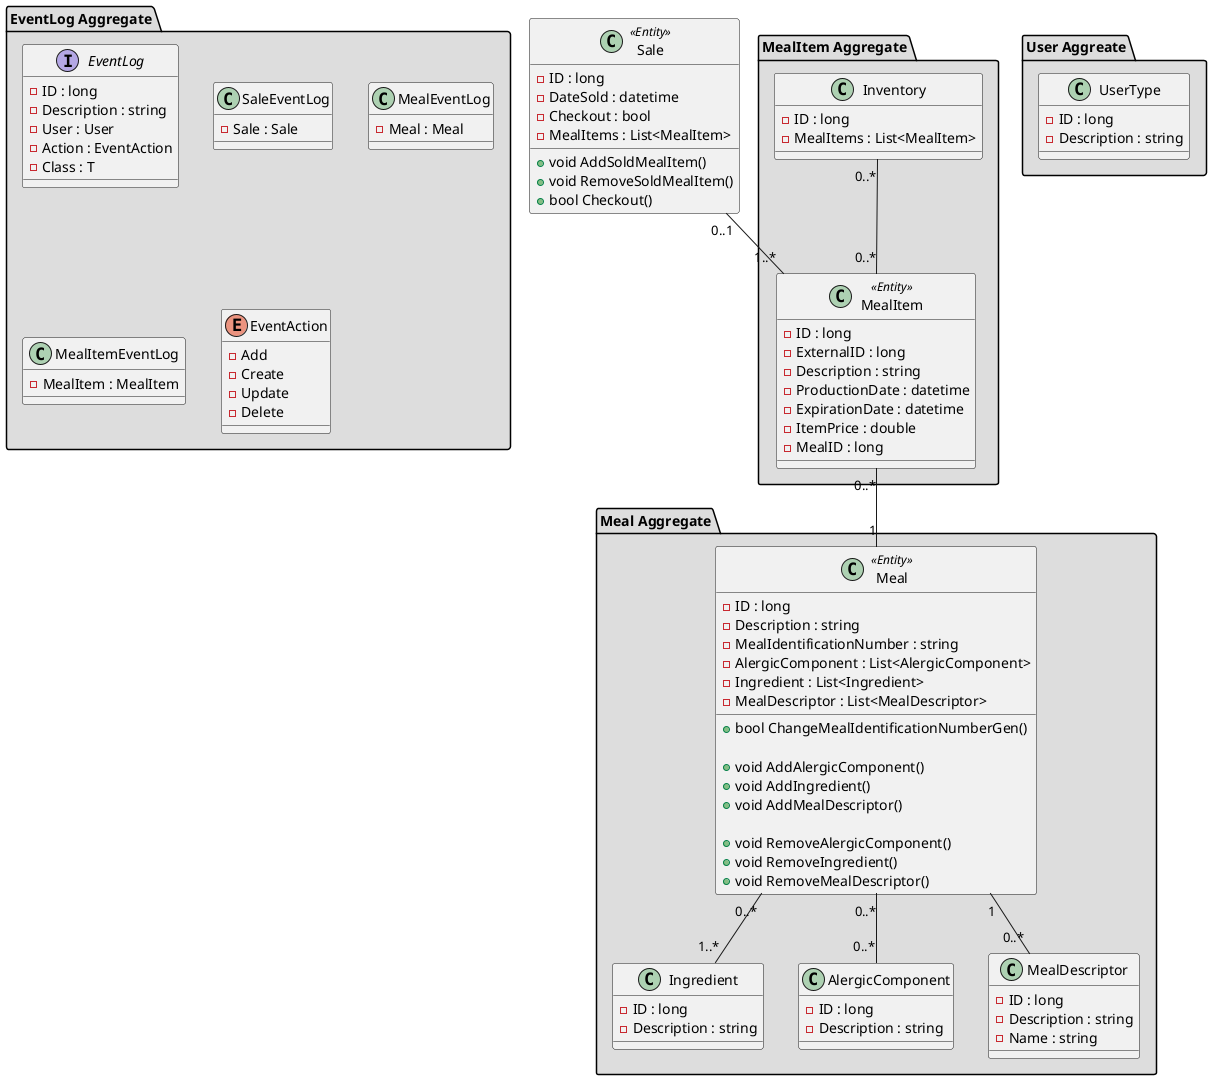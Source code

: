 @startuml DomainModelDiagram

package "Meal Aggregate" #DDDDDD {
    class Meal <<Entity>> {
        -ID : long
        -Description : string
        -MealIdentificationNumber : string
        -AlergicComponent : List<AlergicComponent>
        -Ingredient : List<Ingredient>
        -MealDescriptor : List<MealDescriptor>
        
        +bool ChangeMealIdentificationNumberGen()

        +void AddAlergicComponent()
        +void AddIngredient()
        +void AddMealDescriptor()

        +void RemoveAlergicComponent()
        +void RemoveIngredient()
        +void RemoveMealDescriptor()
    }

    class Ingredient {
        -ID : long
        -Description : string
    }

    class AlergicComponent {
        -ID : long
        -Description : string
    }

    class MealDescriptor {
        -ID : long
        -Description : string
        -Name : string
    }
}

package "MealItem Aggregate" #DDDDDD {
    class Inventory {
        -ID : long
        -MealItems : List<MealItem>
    }

    class MealItem <<Entity>> {
        -ID : long
        -ExternalID : long
        -Description : string
        -ProductionDate : datetime
        -ExpirationDate : datetime
        -ItemPrice : double
        -MealID : long
    }
}

class Sale <<Entity>> {
    -ID : long
    -DateSold : datetime
    -Checkout : bool
    -MealItems : List<MealItem>

    +void AddSoldMealItem()
    +void RemoveSoldMealItem()
    +bool Checkout()
}

package "User Aggreate" #DDDDDD {
    class UserType {
        -ID : long
        -Description : string
    }
}

package "EventLog Aggregate" #DDDDDD {
    interface EventLog {
        -ID : long
        -Description : string
        -User : User
        -Action : EventAction
        -Class : T
    }

    class SaleEventLog {
        -Sale : Sale
    }

    class MealEventLog {
        -Meal : Meal
    }

    class MealItemEventLog {
        -MealItem : MealItem
    }

    enum EventAction {
        - Add
        - Create
        - Update
        - Delete
    }
}

Meal "0..*" -- "0..*" AlergicComponent
Meal "1" -- "0..*" MealDescriptor
Meal "0..*" -- "1..*" Ingredient

MealItem "0..*" -- "1" Meal

Sale "0..1" -- "1..*" MealItem

Inventory "0..*" -- "0..*" MealItem

@enduml